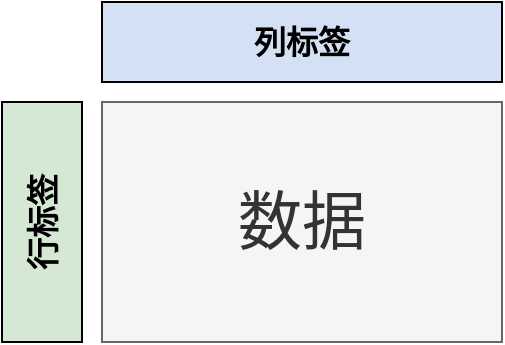 <mxfile version="22.1.18" type="device">
  <diagram name="第 1 页" id="fLLPWvR3aa9V6R80zSqb">
    <mxGraphModel dx="852" dy="551" grid="1" gridSize="10" guides="1" tooltips="1" connect="1" arrows="1" fold="1" page="1" pageScale="1" pageWidth="827" pageHeight="1169" math="0" shadow="0">
      <root>
        <mxCell id="0" />
        <mxCell id="1" parent="0" />
        <mxCell id="OQ5xMN8gmxdGNkXBdOgt-2" value="&lt;font style=&quot;font-size: 32px;&quot;&gt;数据&lt;/font&gt;" style="rounded=0;whiteSpace=wrap;html=1;fillColor=#f5f5f5;fontColor=#333333;strokeColor=#666666;fontFamily=SimSun;fontSize=16;" parent="1" vertex="1">
          <mxGeometry x="280" y="200" width="200" height="120" as="geometry" />
        </mxCell>
        <mxCell id="OQ5xMN8gmxdGNkXBdOgt-3" value="&lt;b&gt;&lt;font face=&quot;Helvetica&quot;&gt;行标签&lt;/font&gt;&lt;/b&gt;" style="rounded=0;whiteSpace=wrap;html=1;fillColor=#D5E8D4;fontFamily=SimSun;fontSize=16;horizontal=0;" parent="1" vertex="1">
          <mxGeometry x="230" y="200" width="40" height="120" as="geometry" />
        </mxCell>
        <mxCell id="OQ5xMN8gmxdGNkXBdOgt-4" value="" style="rounded=0;whiteSpace=wrap;html=1;fillColor=#D4E1F5;" parent="1" vertex="1">
          <mxGeometry x="280" y="150" width="200" height="40" as="geometry" />
        </mxCell>
        <mxCell id="OQ5xMN8gmxdGNkXBdOgt-7" value="&lt;b&gt;&lt;font face=&quot;Helvetica&quot;&gt;列标签&lt;/font&gt;&lt;/b&gt;" style="text;html=1;strokeColor=none;fillColor=none;align=center;verticalAlign=middle;whiteSpace=wrap;rounded=0;fontFamily=SimSun;fontSize=16;" parent="1" vertex="1">
          <mxGeometry x="340" y="155" width="80" height="30" as="geometry" />
        </mxCell>
      </root>
    </mxGraphModel>
  </diagram>
</mxfile>
